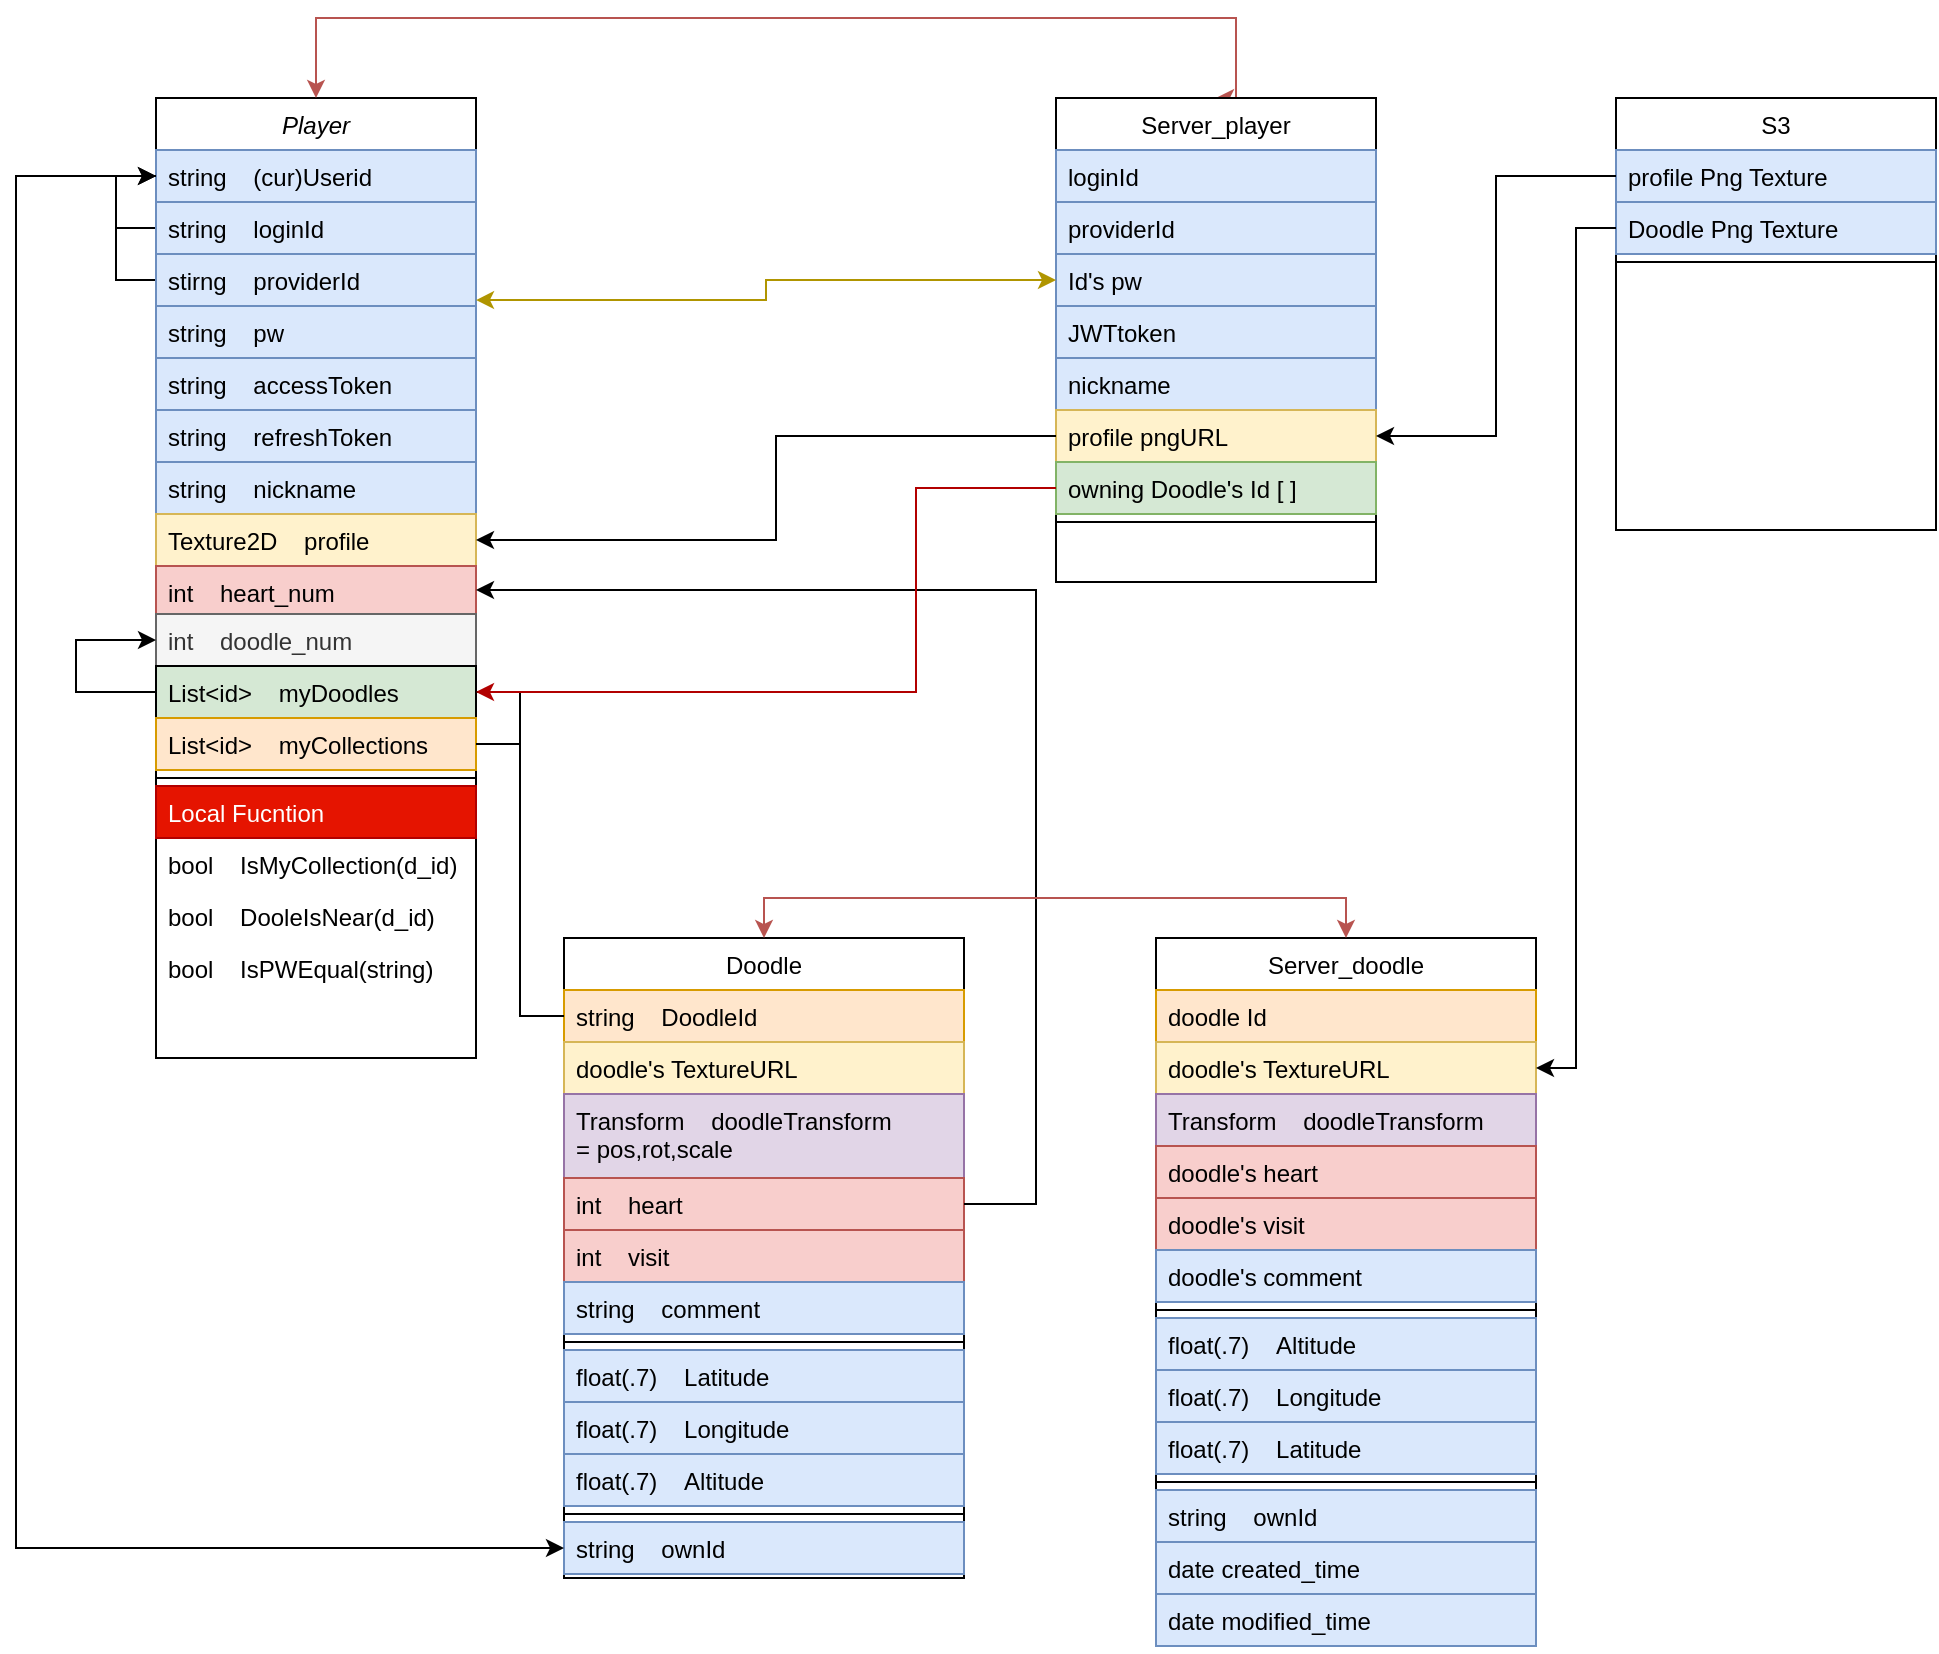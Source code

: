 <mxfile version="22.1.21" type="device">
  <diagram id="C5RBs43oDa-KdzZeNtuy" name="Page-1">
    <mxGraphModel dx="1057" dy="820" grid="1" gridSize="10" guides="1" tooltips="1" connect="1" arrows="1" fold="1" page="1" pageScale="1" pageWidth="827" pageHeight="1169" math="0" shadow="0">
      <root>
        <mxCell id="WIyWlLk6GJQsqaUBKTNV-0" />
        <mxCell id="WIyWlLk6GJQsqaUBKTNV-1" parent="WIyWlLk6GJQsqaUBKTNV-0" />
        <mxCell id="zkfFHV4jXpPFQw0GAbJ--0" value="Player" style="swimlane;fontStyle=2;align=center;verticalAlign=top;childLayout=stackLayout;horizontal=1;startSize=26;horizontalStack=0;resizeParent=1;resizeLast=0;collapsible=1;marginBottom=0;rounded=0;shadow=0;strokeWidth=1;" parent="WIyWlLk6GJQsqaUBKTNV-1" vertex="1">
          <mxGeometry x="110" y="60" width="160" height="480" as="geometry">
            <mxRectangle x="230" y="140" width="160" height="26" as="alternateBounds" />
          </mxGeometry>
        </mxCell>
        <mxCell id="zkfFHV4jXpPFQw0GAbJ--1" value="string    (cur)Userid" style="text;align=left;verticalAlign=top;spacingLeft=4;spacingRight=4;overflow=hidden;rotatable=0;points=[[0,0.5],[1,0.5]];portConstraint=eastwest;strokeColor=#6c8ebf;fillColor=#dae8fc;" parent="zkfFHV4jXpPFQw0GAbJ--0" vertex="1">
          <mxGeometry y="26" width="160" height="26" as="geometry" />
        </mxCell>
        <mxCell id="UiaIMUuDRN_TpGrMhF5d-49" style="edgeStyle=orthogonalEdgeStyle;rounded=0;orthogonalLoop=1;jettySize=auto;html=1;exitX=0;exitY=0.5;exitDx=0;exitDy=0;" parent="zkfFHV4jXpPFQw0GAbJ--0" source="UiaIMUuDRN_TpGrMhF5d-9" target="zkfFHV4jXpPFQw0GAbJ--1" edge="1">
          <mxGeometry relative="1" as="geometry">
            <mxPoint x="-20" y="40" as="targetPoint" />
          </mxGeometry>
        </mxCell>
        <mxCell id="UiaIMUuDRN_TpGrMhF5d-9" value="string    loginId" style="text;align=left;verticalAlign=top;spacingLeft=4;spacingRight=4;overflow=hidden;rotatable=0;points=[[0,0.5],[1,0.5]];portConstraint=eastwest;strokeColor=#6c8ebf;fillColor=#dae8fc;" parent="zkfFHV4jXpPFQw0GAbJ--0" vertex="1">
          <mxGeometry y="52" width="160" height="26" as="geometry" />
        </mxCell>
        <mxCell id="UiaIMUuDRN_TpGrMhF5d-53" style="edgeStyle=orthogonalEdgeStyle;rounded=0;orthogonalLoop=1;jettySize=auto;html=1;exitX=0;exitY=0.5;exitDx=0;exitDy=0;entryX=0;entryY=0.5;entryDx=0;entryDy=0;" parent="zkfFHV4jXpPFQw0GAbJ--0" source="UiaIMUuDRN_TpGrMhF5d-10" target="zkfFHV4jXpPFQw0GAbJ--1" edge="1">
          <mxGeometry relative="1" as="geometry" />
        </mxCell>
        <mxCell id="UiaIMUuDRN_TpGrMhF5d-10" value="stirng    providerId" style="text;align=left;verticalAlign=top;spacingLeft=4;spacingRight=4;overflow=hidden;rotatable=0;points=[[0,0.5],[1,0.5]];portConstraint=eastwest;strokeColor=#6c8ebf;fillColor=#dae8fc;" parent="zkfFHV4jXpPFQw0GAbJ--0" vertex="1">
          <mxGeometry y="78" width="160" height="26" as="geometry" />
        </mxCell>
        <mxCell id="zkfFHV4jXpPFQw0GAbJ--2" value="string    pw" style="text;align=left;verticalAlign=top;spacingLeft=4;spacingRight=4;overflow=hidden;rotatable=0;points=[[0,0.5],[1,0.5]];portConstraint=eastwest;rounded=0;shadow=0;html=0;strokeColor=#6c8ebf;fillColor=#dae8fc;" parent="zkfFHV4jXpPFQw0GAbJ--0" vertex="1">
          <mxGeometry y="104" width="160" height="26" as="geometry" />
        </mxCell>
        <mxCell id="UiaIMUuDRN_TpGrMhF5d-2" value="string    accessToken" style="text;align=left;verticalAlign=top;spacingLeft=4;spacingRight=4;overflow=hidden;rotatable=0;points=[[0,0.5],[1,0.5]];portConstraint=eastwest;rounded=0;shadow=0;html=0;strokeColor=#6c8ebf;fillColor=#dae8fc;" parent="zkfFHV4jXpPFQw0GAbJ--0" vertex="1">
          <mxGeometry y="130" width="160" height="26" as="geometry" />
        </mxCell>
        <mxCell id="UiaIMUuDRN_TpGrMhF5d-11" value="string    refreshToken" style="text;align=left;verticalAlign=top;spacingLeft=4;spacingRight=4;overflow=hidden;rotatable=0;points=[[0,0.5],[1,0.5]];portConstraint=eastwest;rounded=0;shadow=0;html=0;strokeColor=#6c8ebf;fillColor=#dae8fc;" parent="zkfFHV4jXpPFQw0GAbJ--0" vertex="1">
          <mxGeometry y="156" width="160" height="26" as="geometry" />
        </mxCell>
        <mxCell id="UiaIMUuDRN_TpGrMhF5d-3" value="string    nickname" style="text;align=left;verticalAlign=top;spacingLeft=4;spacingRight=4;overflow=hidden;rotatable=0;points=[[0,0.5],[1,0.5]];portConstraint=eastwest;rounded=0;shadow=0;html=0;strokeColor=#6c8ebf;fillColor=#dae8fc;" parent="zkfFHV4jXpPFQw0GAbJ--0" vertex="1">
          <mxGeometry y="182" width="160" height="26" as="geometry" />
        </mxCell>
        <mxCell id="UiaIMUuDRN_TpGrMhF5d-4" value="Texture2D    profile" style="text;align=left;verticalAlign=top;spacingLeft=4;spacingRight=4;overflow=hidden;rotatable=0;points=[[0,0.5],[1,0.5]];portConstraint=eastwest;rounded=0;shadow=0;html=0;strokeColor=#d6b656;fillColor=#fff2cc;" parent="zkfFHV4jXpPFQw0GAbJ--0" vertex="1">
          <mxGeometry y="208" width="160" height="26" as="geometry" />
        </mxCell>
        <mxCell id="UiaIMUuDRN_TpGrMhF5d-5" value="int    heart_num" style="text;align=left;verticalAlign=top;spacingLeft=4;spacingRight=4;overflow=hidden;rotatable=0;points=[[0,0.5],[1,0.5]];portConstraint=eastwest;rounded=0;shadow=0;html=0;strokeColor=#b85450;fillColor=#f8cecc;" parent="zkfFHV4jXpPFQw0GAbJ--0" vertex="1">
          <mxGeometry y="234" width="160" height="24" as="geometry" />
        </mxCell>
        <mxCell id="UiaIMUuDRN_TpGrMhF5d-6" value="int    doodle_num" style="text;align=left;verticalAlign=top;spacingLeft=4;spacingRight=4;overflow=hidden;rotatable=0;points=[[0,0.5],[1,0.5]];portConstraint=eastwest;rounded=0;shadow=0;html=0;strokeColor=#666666;fillColor=#f5f5f5;fontColor=#333333;" parent="zkfFHV4jXpPFQw0GAbJ--0" vertex="1">
          <mxGeometry y="258" width="160" height="26" as="geometry" />
        </mxCell>
        <mxCell id="UiaIMUuDRN_TpGrMhF5d-48" style="edgeStyle=orthogonalEdgeStyle;rounded=0;orthogonalLoop=1;jettySize=auto;html=1;exitX=0;exitY=0.5;exitDx=0;exitDy=0;entryX=0;entryY=0.5;entryDx=0;entryDy=0;" parent="zkfFHV4jXpPFQw0GAbJ--0" source="zkfFHV4jXpPFQw0GAbJ--3" target="UiaIMUuDRN_TpGrMhF5d-6" edge="1">
          <mxGeometry relative="1" as="geometry">
            <Array as="points">
              <mxPoint x="-40" y="297" />
              <mxPoint x="-40" y="271" />
            </Array>
          </mxGeometry>
        </mxCell>
        <mxCell id="zkfFHV4jXpPFQw0GAbJ--3" value="List&lt;id&gt;    myDoodles&#xa;" style="text;align=left;verticalAlign=top;spacingLeft=4;spacingRight=4;overflow=hidden;rotatable=0;points=[[0,0.5],[1,0.5]];portConstraint=eastwest;rounded=0;shadow=0;html=0;strokeColor=default;fillColor=#d5e8d4;perimeterSpacing=0;" parent="zkfFHV4jXpPFQw0GAbJ--0" vertex="1">
          <mxGeometry y="284" width="160" height="26" as="geometry" />
        </mxCell>
        <mxCell id="UiaIMUuDRN_TpGrMhF5d-7" value="List&lt;id&gt;    myCollections" style="text;align=left;verticalAlign=top;spacingLeft=4;spacingRight=4;overflow=hidden;rotatable=0;points=[[0,0.5],[1,0.5]];portConstraint=eastwest;rounded=0;shadow=0;html=0;strokeColor=#d79b00;fillColor=#ffe6cc;" parent="zkfFHV4jXpPFQw0GAbJ--0" vertex="1">
          <mxGeometry y="310" width="160" height="26" as="geometry" />
        </mxCell>
        <mxCell id="zkfFHV4jXpPFQw0GAbJ--4" value="" style="line;html=1;strokeWidth=1;align=left;verticalAlign=middle;spacingTop=-1;spacingLeft=3;spacingRight=3;rotatable=0;labelPosition=right;points=[];portConstraint=eastwest;" parent="zkfFHV4jXpPFQw0GAbJ--0" vertex="1">
          <mxGeometry y="336" width="160" height="8" as="geometry" />
        </mxCell>
        <mxCell id="UiaIMUuDRN_TpGrMhF5d-107" value="Local Fucntion" style="text;align=left;verticalAlign=top;spacingLeft=4;spacingRight=4;overflow=hidden;rotatable=0;points=[[0,0.5],[1,0.5]];portConstraint=eastwest;rounded=0;shadow=0;html=0;strokeColor=#B20000;fillColor=#e51400;fontColor=#ffffff;" parent="zkfFHV4jXpPFQw0GAbJ--0" vertex="1">
          <mxGeometry y="344" width="160" height="26" as="geometry" />
        </mxCell>
        <mxCell id="UiaIMUuDRN_TpGrMhF5d-102" value="bool    IsMyCollection(d_id)" style="text;align=left;verticalAlign=top;spacingLeft=4;spacingRight=4;overflow=hidden;rotatable=0;points=[[0,0.5],[1,0.5]];portConstraint=eastwest;rounded=0;shadow=0;html=0;strokeColor=none;" parent="zkfFHV4jXpPFQw0GAbJ--0" vertex="1">
          <mxGeometry y="370" width="160" height="26" as="geometry" />
        </mxCell>
        <mxCell id="UiaIMUuDRN_TpGrMhF5d-103" value="bool    DooleIsNear(d_id)" style="text;align=left;verticalAlign=top;spacingLeft=4;spacingRight=4;overflow=hidden;rotatable=0;points=[[0,0.5],[1,0.5]];portConstraint=eastwest;rounded=0;shadow=0;html=0;strokeColor=none;" parent="zkfFHV4jXpPFQw0GAbJ--0" vertex="1">
          <mxGeometry y="396" width="160" height="26" as="geometry" />
        </mxCell>
        <mxCell id="UiaIMUuDRN_TpGrMhF5d-105" value="bool    IsPWEqual(string)" style="text;align=left;verticalAlign=top;spacingLeft=4;spacingRight=4;overflow=hidden;rotatable=0;points=[[0,0.5],[1,0.5]];portConstraint=eastwest;rounded=0;shadow=0;html=0;strokeColor=none;" parent="zkfFHV4jXpPFQw0GAbJ--0" vertex="1">
          <mxGeometry y="422" width="160" height="26" as="geometry" />
        </mxCell>
        <mxCell id="zkfFHV4jXpPFQw0GAbJ--13" value="Doodle" style="swimlane;fontStyle=0;align=center;verticalAlign=top;childLayout=stackLayout;horizontal=1;startSize=26;horizontalStack=0;resizeParent=1;resizeLast=0;collapsible=1;marginBottom=0;rounded=0;shadow=0;strokeWidth=1;" parent="WIyWlLk6GJQsqaUBKTNV-1" vertex="1">
          <mxGeometry x="314" y="480" width="200" height="320" as="geometry">
            <mxRectangle x="340" y="380" width="170" height="26" as="alternateBounds" />
          </mxGeometry>
        </mxCell>
        <mxCell id="UiaIMUuDRN_TpGrMhF5d-41" value="string    DoodleId" style="text;align=left;verticalAlign=top;spacingLeft=4;spacingRight=4;overflow=hidden;rotatable=0;points=[[0,0.5],[1,0.5]];portConstraint=eastwest;strokeColor=#d79b00;fillColor=#ffe6cc;" parent="zkfFHV4jXpPFQw0GAbJ--13" vertex="1">
          <mxGeometry y="26" width="200" height="26" as="geometry" />
        </mxCell>
        <mxCell id="UiaIMUuDRN_TpGrMhF5d-94" value="doodle&#39;s TextureURL" style="text;align=left;verticalAlign=top;spacingLeft=4;spacingRight=4;overflow=hidden;rotatable=0;points=[[0,0.5],[1,0.5]];portConstraint=eastwest;rounded=0;shadow=0;html=0;strokeColor=#d6b656;fillColor=#fff2cc;" parent="zkfFHV4jXpPFQw0GAbJ--13" vertex="1">
          <mxGeometry y="52" width="200" height="26" as="geometry" />
        </mxCell>
        <mxCell id="zkfFHV4jXpPFQw0GAbJ--14" value="Transform    doodleTransform&#xa;= pos,rot,scale" style="text;align=left;verticalAlign=top;spacingLeft=4;spacingRight=4;overflow=hidden;rotatable=0;points=[[0,0.5],[1,0.5]];portConstraint=eastwest;strokeColor=#9673a6;fillColor=#e1d5e7;" parent="zkfFHV4jXpPFQw0GAbJ--13" vertex="1">
          <mxGeometry y="78" width="200" height="42" as="geometry" />
        </mxCell>
        <mxCell id="UiaIMUuDRN_TpGrMhF5d-36" value="int    heart" style="text;align=left;verticalAlign=top;spacingLeft=4;spacingRight=4;overflow=hidden;rotatable=0;points=[[0,0.5],[1,0.5]];portConstraint=eastwest;rounded=0;strokeColor=#b85450;fillColor=#f8cecc;" parent="zkfFHV4jXpPFQw0GAbJ--13" vertex="1">
          <mxGeometry y="120" width="200" height="26" as="geometry" />
        </mxCell>
        <mxCell id="UiaIMUuDRN_TpGrMhF5d-37" value="int    visit   " style="text;align=left;verticalAlign=top;spacingLeft=4;spacingRight=4;overflow=hidden;rotatable=0;points=[[0,0.5],[1,0.5]];portConstraint=eastwest;strokeColor=#b85450;fillColor=#f8cecc;" parent="zkfFHV4jXpPFQw0GAbJ--13" vertex="1">
          <mxGeometry y="146" width="200" height="26" as="geometry" />
        </mxCell>
        <mxCell id="UiaIMUuDRN_TpGrMhF5d-35" value="string    comment" style="text;align=left;verticalAlign=top;spacingLeft=4;spacingRight=4;overflow=hidden;rotatable=0;points=[[0,0.5],[1,0.5]];portConstraint=eastwest;strokeColor=#6c8ebf;fillColor=#dae8fc;" parent="zkfFHV4jXpPFQw0GAbJ--13" vertex="1">
          <mxGeometry y="172" width="200" height="26" as="geometry" />
        </mxCell>
        <mxCell id="UiaIMUuDRN_TpGrMhF5d-91" value="" style="line;html=1;strokeWidth=1;align=left;verticalAlign=middle;spacingTop=-1;spacingLeft=3;spacingRight=3;rotatable=0;labelPosition=right;points=[];portConstraint=eastwest;" parent="zkfFHV4jXpPFQw0GAbJ--13" vertex="1">
          <mxGeometry y="198" width="200" height="8" as="geometry" />
        </mxCell>
        <mxCell id="UiaIMUuDRN_TpGrMhF5d-31" value="float(.7)    Latitude" style="text;align=left;verticalAlign=top;spacingLeft=4;spacingRight=4;overflow=hidden;rotatable=0;points=[[0,0.5],[1,0.5]];portConstraint=eastwest;strokeColor=#6c8ebf;fillColor=#dae8fc;" parent="zkfFHV4jXpPFQw0GAbJ--13" vertex="1">
          <mxGeometry y="206" width="200" height="26" as="geometry" />
        </mxCell>
        <mxCell id="UiaIMUuDRN_TpGrMhF5d-32" value="float(.7)    Longitude" style="text;align=left;verticalAlign=top;spacingLeft=4;spacingRight=4;overflow=hidden;rotatable=0;points=[[0,0.5],[1,0.5]];portConstraint=eastwest;strokeColor=#6c8ebf;fillColor=#dae8fc;" parent="zkfFHV4jXpPFQw0GAbJ--13" vertex="1">
          <mxGeometry y="232" width="200" height="26" as="geometry" />
        </mxCell>
        <mxCell id="UiaIMUuDRN_TpGrMhF5d-34" value="float(.7)    Altitude" style="text;align=left;verticalAlign=top;spacingLeft=4;spacingRight=4;overflow=hidden;rotatable=0;points=[[0,0.5],[1,0.5]];portConstraint=eastwest;strokeColor=#6c8ebf;fillColor=#dae8fc;" parent="zkfFHV4jXpPFQw0GAbJ--13" vertex="1">
          <mxGeometry y="258" width="200" height="26" as="geometry" />
        </mxCell>
        <mxCell id="zkfFHV4jXpPFQw0GAbJ--15" value="" style="line;html=1;strokeWidth=1;align=left;verticalAlign=middle;spacingTop=-1;spacingLeft=3;spacingRight=3;rotatable=0;labelPosition=right;points=[];portConstraint=eastwest;" parent="zkfFHV4jXpPFQw0GAbJ--13" vertex="1">
          <mxGeometry y="284" width="200" height="8" as="geometry" />
        </mxCell>
        <mxCell id="UiaIMUuDRN_TpGrMhF5d-38" value="string    ownId" style="text;align=left;verticalAlign=top;spacingLeft=4;spacingRight=4;overflow=hidden;rotatable=0;points=[[0,0.5],[1,0.5]];portConstraint=eastwest;strokeColor=#6c8ebf;fillColor=#dae8fc;" parent="zkfFHV4jXpPFQw0GAbJ--13" vertex="1">
          <mxGeometry y="292" width="200" height="26" as="geometry" />
        </mxCell>
        <mxCell id="UiaIMUuDRN_TpGrMhF5d-30" style="edgeStyle=orthogonalEdgeStyle;rounded=0;orthogonalLoop=1;jettySize=auto;html=1;exitX=0.5;exitY=0;exitDx=0;exitDy=0;entryX=0.5;entryY=0;entryDx=0;entryDy=0;startArrow=classic;startFill=1;fillColor=#f8cecc;strokeColor=#b85450;" parent="WIyWlLk6GJQsqaUBKTNV-1" source="zkfFHV4jXpPFQw0GAbJ--17" target="zkfFHV4jXpPFQw0GAbJ--0" edge="1">
          <mxGeometry relative="1" as="geometry">
            <Array as="points">
              <mxPoint x="650" y="20" />
              <mxPoint x="190" y="20" />
            </Array>
          </mxGeometry>
        </mxCell>
        <mxCell id="zkfFHV4jXpPFQw0GAbJ--17" value="Server_player" style="swimlane;fontStyle=0;align=center;verticalAlign=top;childLayout=stackLayout;horizontal=1;startSize=26;horizontalStack=0;resizeParent=1;resizeLast=0;collapsible=1;marginBottom=0;rounded=0;shadow=0;strokeWidth=1;" parent="WIyWlLk6GJQsqaUBKTNV-1" vertex="1">
          <mxGeometry x="560" y="60" width="160" height="242" as="geometry">
            <mxRectangle x="550" y="140" width="160" height="26" as="alternateBounds" />
          </mxGeometry>
        </mxCell>
        <mxCell id="zkfFHV4jXpPFQw0GAbJ--18" value="loginId" style="text;align=left;verticalAlign=top;spacingLeft=4;spacingRight=4;overflow=hidden;rotatable=0;points=[[0,0.5],[1,0.5]];portConstraint=eastwest;fillColor=#dae8fc;strokeColor=#6c8ebf;" parent="zkfFHV4jXpPFQw0GAbJ--17" vertex="1">
          <mxGeometry y="26" width="160" height="26" as="geometry" />
        </mxCell>
        <mxCell id="zkfFHV4jXpPFQw0GAbJ--19" value="providerId" style="text;align=left;verticalAlign=top;spacingLeft=4;spacingRight=4;overflow=hidden;rotatable=0;points=[[0,0.5],[1,0.5]];portConstraint=eastwest;rounded=0;shadow=0;html=0;fillColor=#dae8fc;strokeColor=#6c8ebf;" parent="zkfFHV4jXpPFQw0GAbJ--17" vertex="1">
          <mxGeometry y="52" width="160" height="26" as="geometry" />
        </mxCell>
        <mxCell id="UiaIMUuDRN_TpGrMhF5d-67" value="Id&#39;s pw" style="text;align=left;verticalAlign=top;spacingLeft=4;spacingRight=4;overflow=hidden;rotatable=0;points=[[0,0.5],[1,0.5]];portConstraint=eastwest;rounded=0;shadow=0;html=0;fillColor=#dae8fc;strokeColor=#6c8ebf;" parent="zkfFHV4jXpPFQw0GAbJ--17" vertex="1">
          <mxGeometry y="78" width="160" height="26" as="geometry" />
        </mxCell>
        <mxCell id="zkfFHV4jXpPFQw0GAbJ--20" value="JWTtoken" style="text;align=left;verticalAlign=top;spacingLeft=4;spacingRight=4;overflow=hidden;rotatable=0;points=[[0,0.5],[1,0.5]];portConstraint=eastwest;rounded=0;shadow=0;html=0;fillColor=#dae8fc;strokeColor=#6c8ebf;" parent="zkfFHV4jXpPFQw0GAbJ--17" vertex="1">
          <mxGeometry y="104" width="160" height="26" as="geometry" />
        </mxCell>
        <mxCell id="zkfFHV4jXpPFQw0GAbJ--21" value="nickname" style="text;align=left;verticalAlign=top;spacingLeft=4;spacingRight=4;overflow=hidden;rotatable=0;points=[[0,0.5],[1,0.5]];portConstraint=eastwest;rounded=0;shadow=0;html=0;fillColor=#dae8fc;strokeColor=#6c8ebf;" parent="zkfFHV4jXpPFQw0GAbJ--17" vertex="1">
          <mxGeometry y="130" width="160" height="26" as="geometry" />
        </mxCell>
        <mxCell id="zkfFHV4jXpPFQw0GAbJ--22" value="profile pngURL" style="text;align=left;verticalAlign=top;spacingLeft=4;spacingRight=4;overflow=hidden;rotatable=0;points=[[0,0.5],[1,0.5]];portConstraint=eastwest;rounded=0;shadow=0;html=0;strokeColor=#d6b656;fillColor=#fff2cc;" parent="zkfFHV4jXpPFQw0GAbJ--17" vertex="1">
          <mxGeometry y="156" width="160" height="26" as="geometry" />
        </mxCell>
        <mxCell id="UiaIMUuDRN_TpGrMhF5d-69" value="owning Doodle&#39;s Id [ ]" style="text;align=left;verticalAlign=top;spacingLeft=4;spacingRight=4;overflow=hidden;rotatable=0;points=[[0,0.5],[1,0.5]];portConstraint=eastwest;rounded=0;shadow=0;html=0;strokeColor=#82b366;fillColor=#d5e8d4;" parent="zkfFHV4jXpPFQw0GAbJ--17" vertex="1">
          <mxGeometry y="182" width="160" height="26" as="geometry" />
        </mxCell>
        <mxCell id="zkfFHV4jXpPFQw0GAbJ--23" value="" style="line;html=1;strokeWidth=1;align=left;verticalAlign=middle;spacingTop=-1;spacingLeft=3;spacingRight=3;rotatable=0;labelPosition=right;points=[];portConstraint=eastwest;" parent="zkfFHV4jXpPFQw0GAbJ--17" vertex="1">
          <mxGeometry y="208" width="160" height="8" as="geometry" />
        </mxCell>
        <mxCell id="UiaIMUuDRN_TpGrMhF5d-40" style="edgeStyle=orthogonalEdgeStyle;rounded=0;orthogonalLoop=1;jettySize=auto;html=1;exitX=1;exitY=0.5;exitDx=0;exitDy=0;entryX=0;entryY=0.5;entryDx=0;entryDy=0;endArrow=none;endFill=0;" parent="WIyWlLk6GJQsqaUBKTNV-1" source="UiaIMUuDRN_TpGrMhF5d-7" target="UiaIMUuDRN_TpGrMhF5d-41" edge="1">
          <mxGeometry relative="1" as="geometry">
            <mxPoint x="250" y="510" as="targetPoint" />
          </mxGeometry>
        </mxCell>
        <mxCell id="UiaIMUuDRN_TpGrMhF5d-43" style="edgeStyle=orthogonalEdgeStyle;rounded=0;orthogonalLoop=1;jettySize=auto;html=1;exitX=1;exitY=0.5;exitDx=0;exitDy=0;entryX=1;entryY=0.5;entryDx=0;entryDy=0;" parent="WIyWlLk6GJQsqaUBKTNV-1" source="UiaIMUuDRN_TpGrMhF5d-36" target="UiaIMUuDRN_TpGrMhF5d-5" edge="1">
          <mxGeometry relative="1" as="geometry">
            <Array as="points">
              <mxPoint x="550" y="613" />
              <mxPoint x="550" y="306" />
            </Array>
          </mxGeometry>
        </mxCell>
        <mxCell id="UiaIMUuDRN_TpGrMhF5d-55" value="S3" style="swimlane;fontStyle=0;align=center;verticalAlign=top;childLayout=stackLayout;horizontal=1;startSize=26;horizontalStack=0;resizeParent=1;resizeLast=0;collapsible=1;marginBottom=0;rounded=0;shadow=0;strokeWidth=1;" parent="WIyWlLk6GJQsqaUBKTNV-1" vertex="1">
          <mxGeometry x="840" y="60" width="160" height="216" as="geometry">
            <mxRectangle x="550" y="140" width="160" height="26" as="alternateBounds" />
          </mxGeometry>
        </mxCell>
        <mxCell id="UiaIMUuDRN_TpGrMhF5d-60" value="profile Png Texture" style="text;align=left;verticalAlign=top;spacingLeft=4;spacingRight=4;overflow=hidden;rotatable=0;points=[[0,0.5],[1,0.5]];portConstraint=eastwest;rounded=0;shadow=0;html=0;fillColor=#dae8fc;strokeColor=#6c8ebf;" parent="UiaIMUuDRN_TpGrMhF5d-55" vertex="1">
          <mxGeometry y="26" width="160" height="26" as="geometry" />
        </mxCell>
        <mxCell id="UiaIMUuDRN_TpGrMhF5d-70" value="Doodle Png Texture" style="text;align=left;verticalAlign=top;spacingLeft=4;spacingRight=4;overflow=hidden;rotatable=0;points=[[0,0.5],[1,0.5]];portConstraint=eastwest;rounded=0;shadow=0;html=0;fillColor=#dae8fc;strokeColor=#6c8ebf;" parent="UiaIMUuDRN_TpGrMhF5d-55" vertex="1">
          <mxGeometry y="52" width="160" height="26" as="geometry" />
        </mxCell>
        <mxCell id="UiaIMUuDRN_TpGrMhF5d-61" value="" style="line;html=1;strokeWidth=1;align=left;verticalAlign=middle;spacingTop=-1;spacingLeft=3;spacingRight=3;rotatable=0;labelPosition=right;points=[];portConstraint=eastwest;" parent="UiaIMUuDRN_TpGrMhF5d-55" vertex="1">
          <mxGeometry y="78" width="160" height="8" as="geometry" />
        </mxCell>
        <mxCell id="UiaIMUuDRN_TpGrMhF5d-64" style="edgeStyle=orthogonalEdgeStyle;rounded=0;orthogonalLoop=1;jettySize=auto;html=1;exitX=0;exitY=0.5;exitDx=0;exitDy=0;entryX=1;entryY=0.5;entryDx=0;entryDy=0;" parent="WIyWlLk6GJQsqaUBKTNV-1" source="UiaIMUuDRN_TpGrMhF5d-60" target="zkfFHV4jXpPFQw0GAbJ--22" edge="1">
          <mxGeometry relative="1" as="geometry" />
        </mxCell>
        <mxCell id="UiaIMUuDRN_TpGrMhF5d-65" style="edgeStyle=orthogonalEdgeStyle;rounded=0;orthogonalLoop=1;jettySize=auto;html=1;exitX=0;exitY=0.5;exitDx=0;exitDy=0;entryX=1;entryY=0.5;entryDx=0;entryDy=0;" parent="WIyWlLk6GJQsqaUBKTNV-1" source="zkfFHV4jXpPFQw0GAbJ--22" target="UiaIMUuDRN_TpGrMhF5d-4" edge="1">
          <mxGeometry relative="1" as="geometry">
            <Array as="points">
              <mxPoint x="420" y="229" />
              <mxPoint x="420" y="281" />
            </Array>
          </mxGeometry>
        </mxCell>
        <mxCell id="UiaIMUuDRN_TpGrMhF5d-74" style="edgeStyle=orthogonalEdgeStyle;rounded=0;orthogonalLoop=1;jettySize=auto;html=1;exitX=1;exitY=0.5;exitDx=0;exitDy=0;entryX=0;entryY=0.5;entryDx=0;entryDy=0;endArrow=none;endFill=0;" parent="WIyWlLk6GJQsqaUBKTNV-1" source="zkfFHV4jXpPFQw0GAbJ--3" target="UiaIMUuDRN_TpGrMhF5d-41" edge="1">
          <mxGeometry relative="1" as="geometry" />
        </mxCell>
        <mxCell id="UiaIMUuDRN_TpGrMhF5d-75" value="Server_doodle" style="swimlane;fontStyle=0;align=center;verticalAlign=top;childLayout=stackLayout;horizontal=1;startSize=26;horizontalStack=0;resizeParent=1;resizeLast=0;collapsible=1;marginBottom=0;rounded=0;shadow=0;strokeWidth=1;" parent="WIyWlLk6GJQsqaUBKTNV-1" vertex="1">
          <mxGeometry x="610" y="480" width="190" height="354" as="geometry">
            <mxRectangle x="550" y="140" width="160" height="26" as="alternateBounds" />
          </mxGeometry>
        </mxCell>
        <mxCell id="UiaIMUuDRN_TpGrMhF5d-76" value="doodle Id" style="text;align=left;verticalAlign=top;spacingLeft=4;spacingRight=4;overflow=hidden;rotatable=0;points=[[0,0.5],[1,0.5]];portConstraint=eastwest;fillColor=#ffe6cc;strokeColor=#d79b00;" parent="UiaIMUuDRN_TpGrMhF5d-75" vertex="1">
          <mxGeometry y="26" width="190" height="26" as="geometry" />
        </mxCell>
        <mxCell id="UiaIMUuDRN_TpGrMhF5d-83" value="doodle&#39;s TextureURL" style="text;align=left;verticalAlign=top;spacingLeft=4;spacingRight=4;overflow=hidden;rotatable=0;points=[[0,0.5],[1,0.5]];portConstraint=eastwest;rounded=0;shadow=0;html=0;strokeColor=#d6b656;fillColor=#fff2cc;" parent="UiaIMUuDRN_TpGrMhF5d-75" vertex="1">
          <mxGeometry y="52" width="190" height="26" as="geometry" />
        </mxCell>
        <mxCell id="UiaIMUuDRN_TpGrMhF5d-93" value="Transform    doodleTransform" style="text;align=left;verticalAlign=top;spacingLeft=4;spacingRight=4;overflow=hidden;rotatable=0;points=[[0,0.5],[1,0.5]];portConstraint=eastwest;strokeColor=#9673a6;fillColor=#e1d5e7;" parent="UiaIMUuDRN_TpGrMhF5d-75" vertex="1">
          <mxGeometry y="78" width="190" height="26" as="geometry" />
        </mxCell>
        <mxCell id="UiaIMUuDRN_TpGrMhF5d-78" value="doodle&#39;s heart" style="text;align=left;verticalAlign=top;spacingLeft=4;spacingRight=4;overflow=hidden;rotatable=0;points=[[0,0.5],[1,0.5]];portConstraint=eastwest;rounded=0;shadow=0;html=0;fillColor=#f8cecc;strokeColor=#b85450;" parent="UiaIMUuDRN_TpGrMhF5d-75" vertex="1">
          <mxGeometry y="104" width="190" height="26" as="geometry" />
        </mxCell>
        <mxCell id="UiaIMUuDRN_TpGrMhF5d-79" value="doodle&#39;s visit" style="text;align=left;verticalAlign=top;spacingLeft=4;spacingRight=4;overflow=hidden;rotatable=0;points=[[0,0.5],[1,0.5]];portConstraint=eastwest;rounded=0;shadow=0;html=0;fillColor=#f8cecc;strokeColor=#b85450;" parent="UiaIMUuDRN_TpGrMhF5d-75" vertex="1">
          <mxGeometry y="130" width="190" height="26" as="geometry" />
        </mxCell>
        <mxCell id="UiaIMUuDRN_TpGrMhF5d-80" value="doodle&#39;s comment" style="text;align=left;verticalAlign=top;spacingLeft=4;spacingRight=4;overflow=hidden;rotatable=0;points=[[0,0.5],[1,0.5]];portConstraint=eastwest;rounded=0;shadow=0;html=0;fillColor=#dae8fc;strokeColor=#6c8ebf;" parent="UiaIMUuDRN_TpGrMhF5d-75" vertex="1">
          <mxGeometry y="156" width="190" height="26" as="geometry" />
        </mxCell>
        <mxCell id="UiaIMUuDRN_TpGrMhF5d-92" value="" style="line;html=1;strokeWidth=1;align=left;verticalAlign=middle;spacingTop=-1;spacingLeft=3;spacingRight=3;rotatable=0;labelPosition=right;points=[];portConstraint=eastwest;" parent="UiaIMUuDRN_TpGrMhF5d-75" vertex="1">
          <mxGeometry y="182" width="190" height="8" as="geometry" />
        </mxCell>
        <mxCell id="UiaIMUuDRN_TpGrMhF5d-87" value="float(.7)    Altitude" style="text;align=left;verticalAlign=top;spacingLeft=4;spacingRight=4;overflow=hidden;rotatable=0;points=[[0,0.5],[1,0.5]];portConstraint=eastwest;strokeColor=#6c8ebf;fillColor=#dae8fc;" parent="UiaIMUuDRN_TpGrMhF5d-75" vertex="1">
          <mxGeometry y="190" width="190" height="26" as="geometry" />
        </mxCell>
        <mxCell id="UiaIMUuDRN_TpGrMhF5d-86" value="float(.7)    Longitude" style="text;align=left;verticalAlign=top;spacingLeft=4;spacingRight=4;overflow=hidden;rotatable=0;points=[[0,0.5],[1,0.5]];portConstraint=eastwest;strokeColor=#6c8ebf;fillColor=#dae8fc;" parent="UiaIMUuDRN_TpGrMhF5d-75" vertex="1">
          <mxGeometry y="216" width="190" height="26" as="geometry" />
        </mxCell>
        <mxCell id="UiaIMUuDRN_TpGrMhF5d-85" value="float(.7)    Latitude" style="text;align=left;verticalAlign=top;spacingLeft=4;spacingRight=4;overflow=hidden;rotatable=0;points=[[0,0.5],[1,0.5]];portConstraint=eastwest;strokeColor=#6c8ebf;fillColor=#dae8fc;" parent="UiaIMUuDRN_TpGrMhF5d-75" vertex="1">
          <mxGeometry y="242" width="190" height="26" as="geometry" />
        </mxCell>
        <mxCell id="UiaIMUuDRN_TpGrMhF5d-84" value="" style="line;html=1;strokeWidth=1;align=left;verticalAlign=middle;spacingTop=-1;spacingLeft=3;spacingRight=3;rotatable=0;labelPosition=right;points=[];portConstraint=eastwest;" parent="UiaIMUuDRN_TpGrMhF5d-75" vertex="1">
          <mxGeometry y="268" width="190" height="8" as="geometry" />
        </mxCell>
        <mxCell id="UiaIMUuDRN_TpGrMhF5d-95" value="string    ownId" style="text;align=left;verticalAlign=top;spacingLeft=4;spacingRight=4;overflow=hidden;rotatable=0;points=[[0,0.5],[1,0.5]];portConstraint=eastwest;strokeColor=#6c8ebf;fillColor=#dae8fc;" parent="UiaIMUuDRN_TpGrMhF5d-75" vertex="1">
          <mxGeometry y="276" width="190" height="26" as="geometry" />
        </mxCell>
        <mxCell id="bsnu8_GPk_s9S0m9TxfZ-1" value="date created_time" style="text;align=left;verticalAlign=top;spacingLeft=4;spacingRight=4;overflow=hidden;rotatable=0;points=[[0,0.5],[1,0.5]];portConstraint=eastwest;strokeColor=#6c8ebf;fillColor=#dae8fc;" vertex="1" parent="UiaIMUuDRN_TpGrMhF5d-75">
          <mxGeometry y="302" width="190" height="26" as="geometry" />
        </mxCell>
        <mxCell id="bsnu8_GPk_s9S0m9TxfZ-0" value="date modified_time" style="text;align=left;verticalAlign=top;spacingLeft=4;spacingRight=4;overflow=hidden;rotatable=0;points=[[0,0.5],[1,0.5]];portConstraint=eastwest;strokeColor=#6c8ebf;fillColor=#dae8fc;" vertex="1" parent="UiaIMUuDRN_TpGrMhF5d-75">
          <mxGeometry y="328" width="190" height="26" as="geometry" />
        </mxCell>
        <mxCell id="UiaIMUuDRN_TpGrMhF5d-89" style="edgeStyle=orthogonalEdgeStyle;rounded=0;orthogonalLoop=1;jettySize=auto;html=1;exitX=0.5;exitY=0;exitDx=0;exitDy=0;entryX=0.5;entryY=0;entryDx=0;entryDy=0;startArrow=classic;startFill=1;fillColor=#f8cecc;strokeColor=#b85450;" parent="WIyWlLk6GJQsqaUBKTNV-1" source="zkfFHV4jXpPFQw0GAbJ--13" target="UiaIMUuDRN_TpGrMhF5d-75" edge="1">
          <mxGeometry relative="1" as="geometry" />
        </mxCell>
        <mxCell id="UiaIMUuDRN_TpGrMhF5d-96" style="edgeStyle=orthogonalEdgeStyle;rounded=0;orthogonalLoop=1;jettySize=auto;html=1;" parent="WIyWlLk6GJQsqaUBKTNV-1" source="UiaIMUuDRN_TpGrMhF5d-70" target="UiaIMUuDRN_TpGrMhF5d-83" edge="1">
          <mxGeometry relative="1" as="geometry" />
        </mxCell>
        <mxCell id="UiaIMUuDRN_TpGrMhF5d-97" style="edgeStyle=orthogonalEdgeStyle;rounded=0;orthogonalLoop=1;jettySize=auto;html=1;entryX=1;entryY=-0.115;entryDx=0;entryDy=0;entryPerimeter=0;fillColor=#e3c800;strokeColor=#B09500;startArrow=classic;startFill=1;" parent="WIyWlLk6GJQsqaUBKTNV-1" source="UiaIMUuDRN_TpGrMhF5d-67" target="zkfFHV4jXpPFQw0GAbJ--2" edge="1">
          <mxGeometry relative="1" as="geometry" />
        </mxCell>
        <mxCell id="UiaIMUuDRN_TpGrMhF5d-101" style="edgeStyle=orthogonalEdgeStyle;rounded=0;orthogonalLoop=1;jettySize=auto;html=1;exitX=0;exitY=0.5;exitDx=0;exitDy=0;entryX=1;entryY=0.5;entryDx=0;entryDy=0;fillColor=#e51400;strokeColor=#B20000;" parent="WIyWlLk6GJQsqaUBKTNV-1" source="UiaIMUuDRN_TpGrMhF5d-69" target="zkfFHV4jXpPFQw0GAbJ--3" edge="1">
          <mxGeometry relative="1" as="geometry">
            <Array as="points">
              <mxPoint x="490" y="255" />
              <mxPoint x="490" y="357" />
            </Array>
          </mxGeometry>
        </mxCell>
        <mxCell id="UiaIMUuDRN_TpGrMhF5d-112" style="edgeStyle=orthogonalEdgeStyle;rounded=0;orthogonalLoop=1;jettySize=auto;html=1;entryX=0;entryY=0.5;entryDx=0;entryDy=0;" parent="WIyWlLk6GJQsqaUBKTNV-1" source="zkfFHV4jXpPFQw0GAbJ--1" target="UiaIMUuDRN_TpGrMhF5d-38" edge="1">
          <mxGeometry relative="1" as="geometry">
            <Array as="points">
              <mxPoint x="40" y="99" />
              <mxPoint x="40" y="785" />
            </Array>
          </mxGeometry>
        </mxCell>
      </root>
    </mxGraphModel>
  </diagram>
</mxfile>
